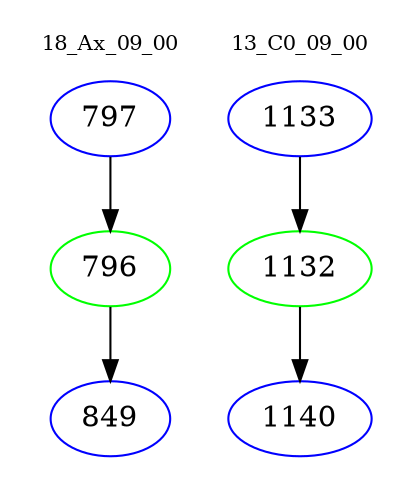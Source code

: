 digraph{
subgraph cluster_0 {
color = white
label = "18_Ax_09_00";
fontsize=10;
T0_797 [label="797", color="blue"]
T0_797 -> T0_796 [color="black"]
T0_796 [label="796", color="green"]
T0_796 -> T0_849 [color="black"]
T0_849 [label="849", color="blue"]
}
subgraph cluster_1 {
color = white
label = "13_C0_09_00";
fontsize=10;
T1_1133 [label="1133", color="blue"]
T1_1133 -> T1_1132 [color="black"]
T1_1132 [label="1132", color="green"]
T1_1132 -> T1_1140 [color="black"]
T1_1140 [label="1140", color="blue"]
}
}
